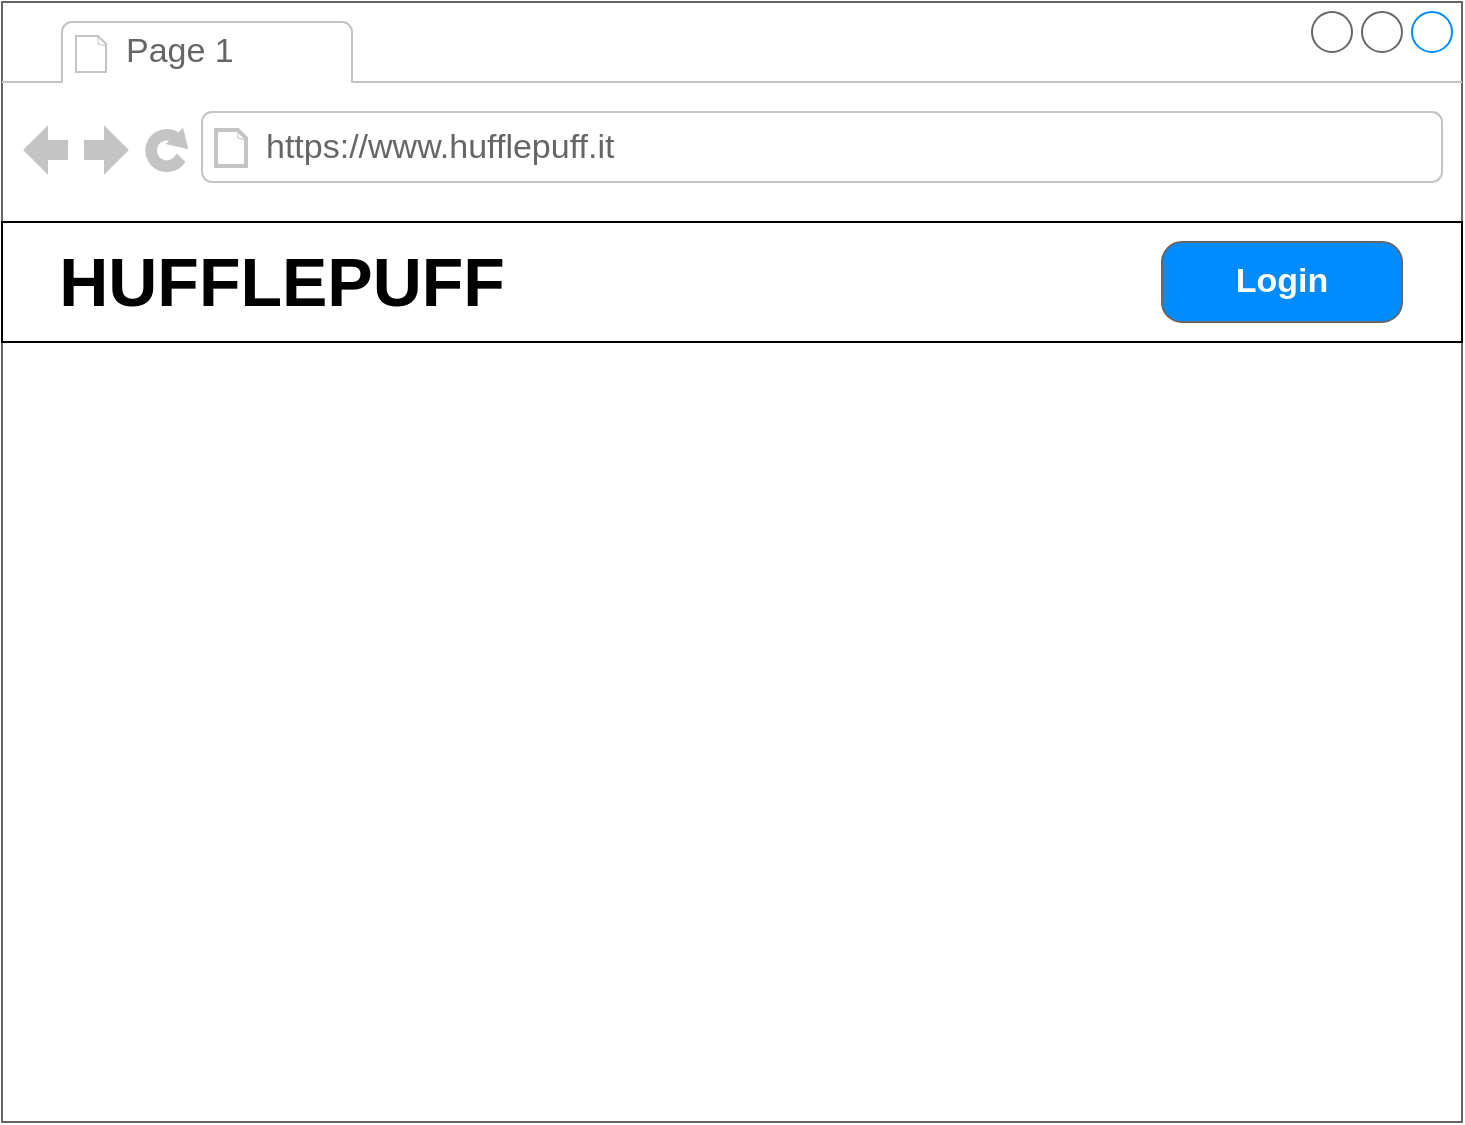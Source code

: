 <mxfile version="14.6.12" type="github">
  <diagram id="dmgmO7bRAtHj4-_pJnwU" name="Page-1">
    <mxGraphModel dx="782" dy="738" grid="1" gridSize="10" guides="1" tooltips="1" connect="1" arrows="1" fold="1" page="1" pageScale="1" pageWidth="827" pageHeight="1169" math="0" shadow="0">
      <root>
        <mxCell id="0" />
        <mxCell id="1" parent="0" />
        <mxCell id="ps3ZSt7fAVCGhmGbXtED-1" value="" style="strokeWidth=1;shadow=0;dashed=0;align=center;html=1;shape=mxgraph.mockup.containers.browserWindow;rSize=0;strokeColor=#666666;strokeColor2=#008cff;strokeColor3=#c4c4c4;mainText=,;recursiveResize=0;" vertex="1" parent="1">
          <mxGeometry x="60" y="25" width="730" height="560" as="geometry" />
        </mxCell>
        <mxCell id="ps3ZSt7fAVCGhmGbXtED-2" value="Page 1" style="strokeWidth=1;shadow=0;dashed=0;align=center;html=1;shape=mxgraph.mockup.containers.anchor;fontSize=17;fontColor=#666666;align=left;" vertex="1" parent="ps3ZSt7fAVCGhmGbXtED-1">
          <mxGeometry x="60" y="12" width="110" height="26" as="geometry" />
        </mxCell>
        <mxCell id="ps3ZSt7fAVCGhmGbXtED-3" value="https://www.hufflepuff.it" style="strokeWidth=1;shadow=0;dashed=0;align=center;html=1;shape=mxgraph.mockup.containers.anchor;rSize=0;fontSize=17;fontColor=#666666;align=left;" vertex="1" parent="ps3ZSt7fAVCGhmGbXtED-1">
          <mxGeometry x="130" y="60" width="250" height="26" as="geometry" />
        </mxCell>
        <mxCell id="ps3ZSt7fAVCGhmGbXtED-5" value="" style="rounded=0;whiteSpace=wrap;html=1;" vertex="1" parent="ps3ZSt7fAVCGhmGbXtED-1">
          <mxGeometry y="110" width="730" height="60" as="geometry" />
        </mxCell>
        <mxCell id="ps3ZSt7fAVCGhmGbXtED-15" value="Login" style="strokeWidth=1;shadow=0;dashed=0;align=center;html=1;shape=mxgraph.mockup.buttons.button;strokeColor=#666666;fontColor=#ffffff;mainText=;buttonStyle=round;fontSize=17;fontStyle=1;fillColor=#008cff;whiteSpace=wrap;" vertex="1" parent="ps3ZSt7fAVCGhmGbXtED-1">
          <mxGeometry x="580" y="120" width="120" height="40" as="geometry" />
        </mxCell>
        <mxCell id="ps3ZSt7fAVCGhmGbXtED-16" value="&lt;span style=&quot;font-size: 34px&quot;&gt;&lt;b&gt;HUFFLEPUFF&lt;/b&gt;&lt;/span&gt;" style="text;html=1;strokeColor=none;fillColor=none;align=center;verticalAlign=middle;whiteSpace=wrap;rounded=0;" vertex="1" parent="ps3ZSt7fAVCGhmGbXtED-1">
          <mxGeometry x="10" y="110" width="260" height="60" as="geometry" />
        </mxCell>
      </root>
    </mxGraphModel>
  </diagram>
</mxfile>
